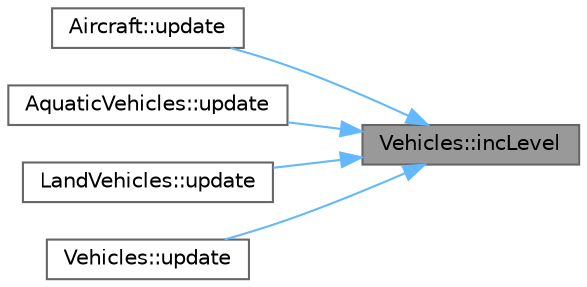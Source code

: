 digraph "Vehicles::incLevel"
{
 // LATEX_PDF_SIZE
  bgcolor="transparent";
  edge [fontname=Helvetica,fontsize=10,labelfontname=Helvetica,labelfontsize=10];
  node [fontname=Helvetica,fontsize=10,shape=box,height=0.2,width=0.4];
  rankdir="RL";
  Node1 [label="Vehicles::incLevel",height=0.2,width=0.4,color="gray40", fillcolor="grey60", style="filled", fontcolor="black",tooltip=" "];
  Node1 -> Node2 [dir="back",color="steelblue1",style="solid"];
  Node2 [label="Aircraft::update",height=0.2,width=0.4,color="grey40", fillcolor="white", style="filled",URL="$class_aircraft.html#aff5908917582785f9d716a4d7a9ad1a6",tooltip=" "];
  Node1 -> Node3 [dir="back",color="steelblue1",style="solid"];
  Node3 [label="AquaticVehicles::update",height=0.2,width=0.4,color="grey40", fillcolor="white", style="filled",URL="$class_aquatic_vehicles.html#a013752f969baee73a5d55002cf03277f",tooltip=" "];
  Node1 -> Node4 [dir="back",color="steelblue1",style="solid"];
  Node4 [label="LandVehicles::update",height=0.2,width=0.4,color="grey40", fillcolor="white", style="filled",URL="$class_land_vehicles.html#ad34fdffafac3715a2e2f9ab4038d73dd",tooltip=" "];
  Node1 -> Node5 [dir="back",color="steelblue1",style="solid"];
  Node5 [label="Vehicles::update",height=0.2,width=0.4,color="grey40", fillcolor="white", style="filled",URL="$class_vehicles.html#a211459063a1c20f5ca4d1c83bafb4779",tooltip=" "];
}
